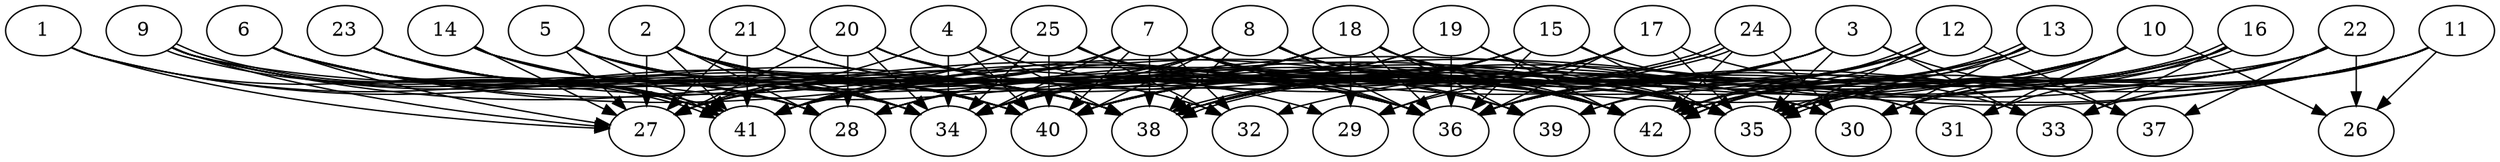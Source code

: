 // DAG (tier=3-complex, mode=compute, n=42, ccr=0.454, fat=0.788, density=0.748, regular=0.268, jump=0.238, mindata=1048576, maxdata=16777216)
// DAG automatically generated by daggen at Sun Aug 24 16:33:34 2025
// /home/ermia/Project/Environments/daggen/bin/daggen --dot --ccr 0.454 --fat 0.788 --regular 0.268 --density 0.748 --jump 0.238 --mindata 1048576 --maxdata 16777216 -n 42 
digraph G {
  1 [size="901831879487913984000", alpha="0.03", expect_size="450915939743956992000"]
  1 -> 27 [size ="746747382988800"]
  1 -> 38 [size ="746747382988800"]
  1 -> 40 [size ="746747382988800"]
  1 -> 41 [size ="746747382988800"]
  2 [size="58262785731640864", alpha="0.03", expect_size="29131392865820432"]
  2 -> 27 [size ="1009308598796288"]
  2 -> 28 [size ="1009308598796288"]
  2 -> 29 [size ="1009308598796288"]
  2 -> 34 [size ="1009308598796288"]
  2 -> 36 [size ="1009308598796288"]
  2 -> 38 [size ="1009308598796288"]
  2 -> 40 [size ="1009308598796288"]
  2 -> 41 [size ="1009308598796288"]
  2 -> 42 [size ="1009308598796288"]
  3 [size="1652814010660702976", alpha="0.19", expect_size="826407005330351488"]
  3 -> 29 [size ="838357559017472"]
  3 -> 33 [size ="838357559017472"]
  3 -> 35 [size ="838357559017472"]
  3 -> 36 [size ="838357559017472"]
  3 -> 37 [size ="838357559017472"]
  3 -> 38 [size ="838357559017472"]
  3 -> 40 [size ="838357559017472"]
  3 -> 41 [size ="838357559017472"]
  4 [size="1532795439891847936", alpha="0.18", expect_size="766397719945923968"]
  4 -> 27 [size ="1337277292740608"]
  4 -> 30 [size ="1337277292740608"]
  4 -> 34 [size ="1337277292740608"]
  4 -> 38 [size ="1337277292740608"]
  4 -> 40 [size ="1337277292740608"]
  5 [size="1355100208147681536", alpha="0.13", expect_size="677550104073840768"]
  5 -> 27 [size ="1441327807987712"]
  5 -> 34 [size ="1441327807987712"]
  5 -> 36 [size ="1441327807987712"]
  5 -> 38 [size ="1441327807987712"]
  5 -> 39 [size ="1441327807987712"]
  5 -> 41 [size ="1441327807987712"]
  6 [size="108762637471126656", alpha="0.09", expect_size="54381318735563328"]
  6 -> 27 [size ="1783220089651200"]
  6 -> 28 [size ="1783220089651200"]
  6 -> 34 [size ="1783220089651200"]
  6 -> 36 [size ="1783220089651200"]
  6 -> 38 [size ="1783220089651200"]
  6 -> 40 [size ="1783220089651200"]
  6 -> 41 [size ="1783220089651200"]
  6 -> 42 [size ="1783220089651200"]
  7 [size="39044887655615561728", alpha="0.06", expect_size="19522443827807780864"]
  7 -> 27 [size ="92073101361152"]
  7 -> 32 [size ="92073101361152"]
  7 -> 34 [size ="92073101361152"]
  7 -> 35 [size ="92073101361152"]
  7 -> 36 [size ="92073101361152"]
  7 -> 38 [size ="92073101361152"]
  7 -> 39 [size ="92073101361152"]
  7 -> 40 [size ="92073101361152"]
  7 -> 41 [size ="92073101361152"]
  7 -> 42 [size ="92073101361152"]
  8 [size="156709381478547456000", alpha="0.16", expect_size="78354690739273728000"]
  8 -> 27 [size ="232534101196800"]
  8 -> 30 [size ="232534101196800"]
  8 -> 34 [size ="232534101196800"]
  8 -> 35 [size ="232534101196800"]
  8 -> 36 [size ="232534101196800"]
  8 -> 38 [size ="232534101196800"]
  8 -> 40 [size ="232534101196800"]
  8 -> 41 [size ="232534101196800"]
  8 -> 42 [size ="232534101196800"]
  9 [size="65174471933165568000", alpha="0.17", expect_size="32587235966582784000"]
  9 -> 27 [size ="129561211699200"]
  9 -> 28 [size ="129561211699200"]
  9 -> 34 [size ="129561211699200"]
  9 -> 35 [size ="129561211699200"]
  9 -> 36 [size ="129561211699200"]
  9 -> 40 [size ="129561211699200"]
  9 -> 41 [size ="129561211699200"]
  9 -> 41 [size ="129561211699200"]
  10 [size="458738927300853504", alpha="0.20", expect_size="229369463650426752"]
  10 -> 26 [size ="427168857325568"]
  10 -> 30 [size ="427168857325568"]
  10 -> 31 [size ="427168857325568"]
  10 -> 32 [size ="427168857325568"]
  10 -> 35 [size ="427168857325568"]
  10 -> 36 [size ="427168857325568"]
  10 -> 40 [size ="427168857325568"]
  10 -> 41 [size ="427168857325568"]
  10 -> 42 [size ="427168857325568"]
  11 [size="3414247156993753088000", alpha="0.13", expect_size="1707123578496876544000"]
  11 -> 26 [size ="1813927637811200"]
  11 -> 30 [size ="1813927637811200"]
  11 -> 33 [size ="1813927637811200"]
  11 -> 34 [size ="1813927637811200"]
  11 -> 35 [size ="1813927637811200"]
  11 -> 36 [size ="1813927637811200"]
  11 -> 40 [size ="1813927637811200"]
  11 -> 42 [size ="1813927637811200"]
  12 [size="58922309826106856", alpha="0.14", expect_size="29461154913053428"]
  12 -> 28 [size ="1832725971468288"]
  12 -> 35 [size ="1832725971468288"]
  12 -> 36 [size ="1832725971468288"]
  12 -> 37 [size ="1832725971468288"]
  12 -> 38 [size ="1832725971468288"]
  12 -> 39 [size ="1832725971468288"]
  12 -> 42 [size ="1832725971468288"]
  12 -> 42 [size ="1832725971468288"]
  13 [size="1390144121904851582976", alpha="0.11", expect_size="695072060952425791488"]
  13 -> 30 [size ="996467653214208"]
  13 -> 34 [size ="996467653214208"]
  13 -> 35 [size ="996467653214208"]
  13 -> 36 [size ="996467653214208"]
  13 -> 38 [size ="996467653214208"]
  13 -> 42 [size ="996467653214208"]
  13 -> 42 [size ="996467653214208"]
  14 [size="10842385102740270", alpha="0.08", expect_size="5421192551370135"]
  14 -> 27 [size ="219215667658752"]
  14 -> 28 [size ="219215667658752"]
  14 -> 34 [size ="219215667658752"]
  14 -> 35 [size ="219215667658752"]
  14 -> 38 [size ="219215667658752"]
  14 -> 40 [size ="219215667658752"]
  15 [size="41624110351473752", alpha="0.05", expect_size="20812055175736876"]
  15 -> 28 [size ="2201506283520000"]
  15 -> 31 [size ="2201506283520000"]
  15 -> 34 [size ="2201506283520000"]
  15 -> 35 [size ="2201506283520000"]
  15 -> 36 [size ="2201506283520000"]
  15 -> 38 [size ="2201506283520000"]
  15 -> 40 [size ="2201506283520000"]
  16 [size="25197874814415536128", alpha="0.06", expect_size="12598937407207768064"]
  16 -> 31 [size ="68759482007552"]
  16 -> 33 [size ="68759482007552"]
  16 -> 35 [size ="68759482007552"]
  16 -> 35 [size ="68759482007552"]
  16 -> 36 [size ="68759482007552"]
  16 -> 38 [size ="68759482007552"]
  16 -> 40 [size ="68759482007552"]
  16 -> 42 [size ="68759482007552"]
  17 [size="100711627684933056", alpha="0.13", expect_size="50355813842466528"]
  17 -> 27 [size ="205458828689408"]
  17 -> 29 [size ="205458828689408"]
  17 -> 33 [size ="205458828689408"]
  17 -> 34 [size ="205458828689408"]
  17 -> 35 [size ="205458828689408"]
  17 -> 36 [size ="205458828689408"]
  17 -> 38 [size ="205458828689408"]
  17 -> 40 [size ="205458828689408"]
  18 [size="245160165930981916672", alpha="0.04", expect_size="122580082965490958336"]
  18 -> 27 [size ="313369403850752"]
  18 -> 28 [size ="313369403850752"]
  18 -> 29 [size ="313369403850752"]
  18 -> 31 [size ="313369403850752"]
  18 -> 34 [size ="313369403850752"]
  18 -> 35 [size ="313369403850752"]
  18 -> 36 [size ="313369403850752"]
  18 -> 39 [size ="313369403850752"]
  18 -> 41 [size ="313369403850752"]
  18 -> 42 [size ="313369403850752"]
  19 [size="2433729852573062144", alpha="0.13", expect_size="1216864926286531072"]
  19 -> 28 [size ="1297541236785152"]
  19 -> 34 [size ="1297541236785152"]
  19 -> 35 [size ="1297541236785152"]
  19 -> 36 [size ="1297541236785152"]
  19 -> 42 [size ="1297541236785152"]
  20 [size="3397055315581537792", alpha="0.13", expect_size="1698527657790768896"]
  20 -> 27 [size ="2243012310597632"]
  20 -> 28 [size ="2243012310597632"]
  20 -> 32 [size ="2243012310597632"]
  20 -> 34 [size ="2243012310597632"]
  20 -> 35 [size ="2243012310597632"]
  20 -> 42 [size ="2243012310597632"]
  21 [size="2046231499949220036608", alpha="0.00", expect_size="1023115749974610018304"]
  21 -> 27 [size ="1289416324677632"]
  21 -> 35 [size ="1289416324677632"]
  21 -> 41 [size ="1289416324677632"]
  21 -> 42 [size ="1289416324677632"]
  22 [size="401106057761172488192", alpha="0.08", expect_size="200553028880586244096"]
  22 -> 26 [size ="435107064184832"]
  22 -> 30 [size ="435107064184832"]
  22 -> 35 [size ="435107064184832"]
  22 -> 36 [size ="435107064184832"]
  22 -> 37 [size ="435107064184832"]
  22 -> 38 [size ="435107064184832"]
  22 -> 39 [size ="435107064184832"]
  22 -> 41 [size ="435107064184832"]
  23 [size="239579658291627040", alpha="0.09", expect_size="119789829145813520"]
  23 -> 28 [size ="347041947451392"]
  23 -> 34 [size ="347041947451392"]
  23 -> 36 [size ="347041947451392"]
  23 -> 38 [size ="347041947451392"]
  23 -> 40 [size ="347041947451392"]
  23 -> 41 [size ="347041947451392"]
  24 [size="86971288541556320", alpha="0.03", expect_size="43485644270778160"]
  24 -> 30 [size ="1754230075424768"]
  24 -> 34 [size ="1754230075424768"]
  24 -> 38 [size ="1754230075424768"]
  24 -> 38 [size ="1754230075424768"]
  24 -> 40 [size ="1754230075424768"]
  24 -> 42 [size ="1754230075424768"]
  25 [size="2498872809959395950592", alpha="0.03", expect_size="1249436404979697975296"]
  25 -> 30 [size ="1473169621778432"]
  25 -> 32 [size ="1473169621778432"]
  25 -> 34 [size ="1473169621778432"]
  25 -> 36 [size ="1473169621778432"]
  25 -> 40 [size ="1473169621778432"]
  25 -> 41 [size ="1473169621778432"]
  26 [size="44872816839174688", alpha="0.16", expect_size="22436408419587344"]
  27 [size="4543098848184710987776", alpha="0.20", expect_size="2271549424092355493888"]
  28 [size="1362020314120192000000", alpha="0.08", expect_size="681010157060096000000"]
  29 [size="474330090278752354304", alpha="0.17", expect_size="237165045139376177152"]
  30 [size="5196713680715895808", alpha="0.06", expect_size="2598356840357947904"]
  31 [size="5437247275199365120", alpha="0.16", expect_size="2718623637599682560"]
  32 [size="1694631118565879296", alpha="0.08", expect_size="847315559282939648"]
  33 [size="28810396422249272", alpha="0.11", expect_size="14405198211124636"]
  34 [size="37166610068795293696", alpha="0.03", expect_size="18583305034397646848"]
  35 [size="21181460586998792192", alpha="0.15", expect_size="10590730293499396096"]
  36 [size="983312890068304134144", alpha="0.20", expect_size="491656445034152067072"]
  37 [size="838019837611298783232", alpha="0.10", expect_size="419009918805649391616"]
  38 [size="141620561332336496", alpha="0.05", expect_size="70810280666168248"]
  39 [size="3631777040443580416", alpha="0.11", expect_size="1815888520221790208"]
  40 [size="21110986284336152576", alpha="0.12", expect_size="10555493142168076288"]
  41 [size="2002479989706033463296", alpha="0.18", expect_size="1001239994853016731648"]
  42 [size="14678879968207360", alpha="0.10", expect_size="7339439984103680"]
}